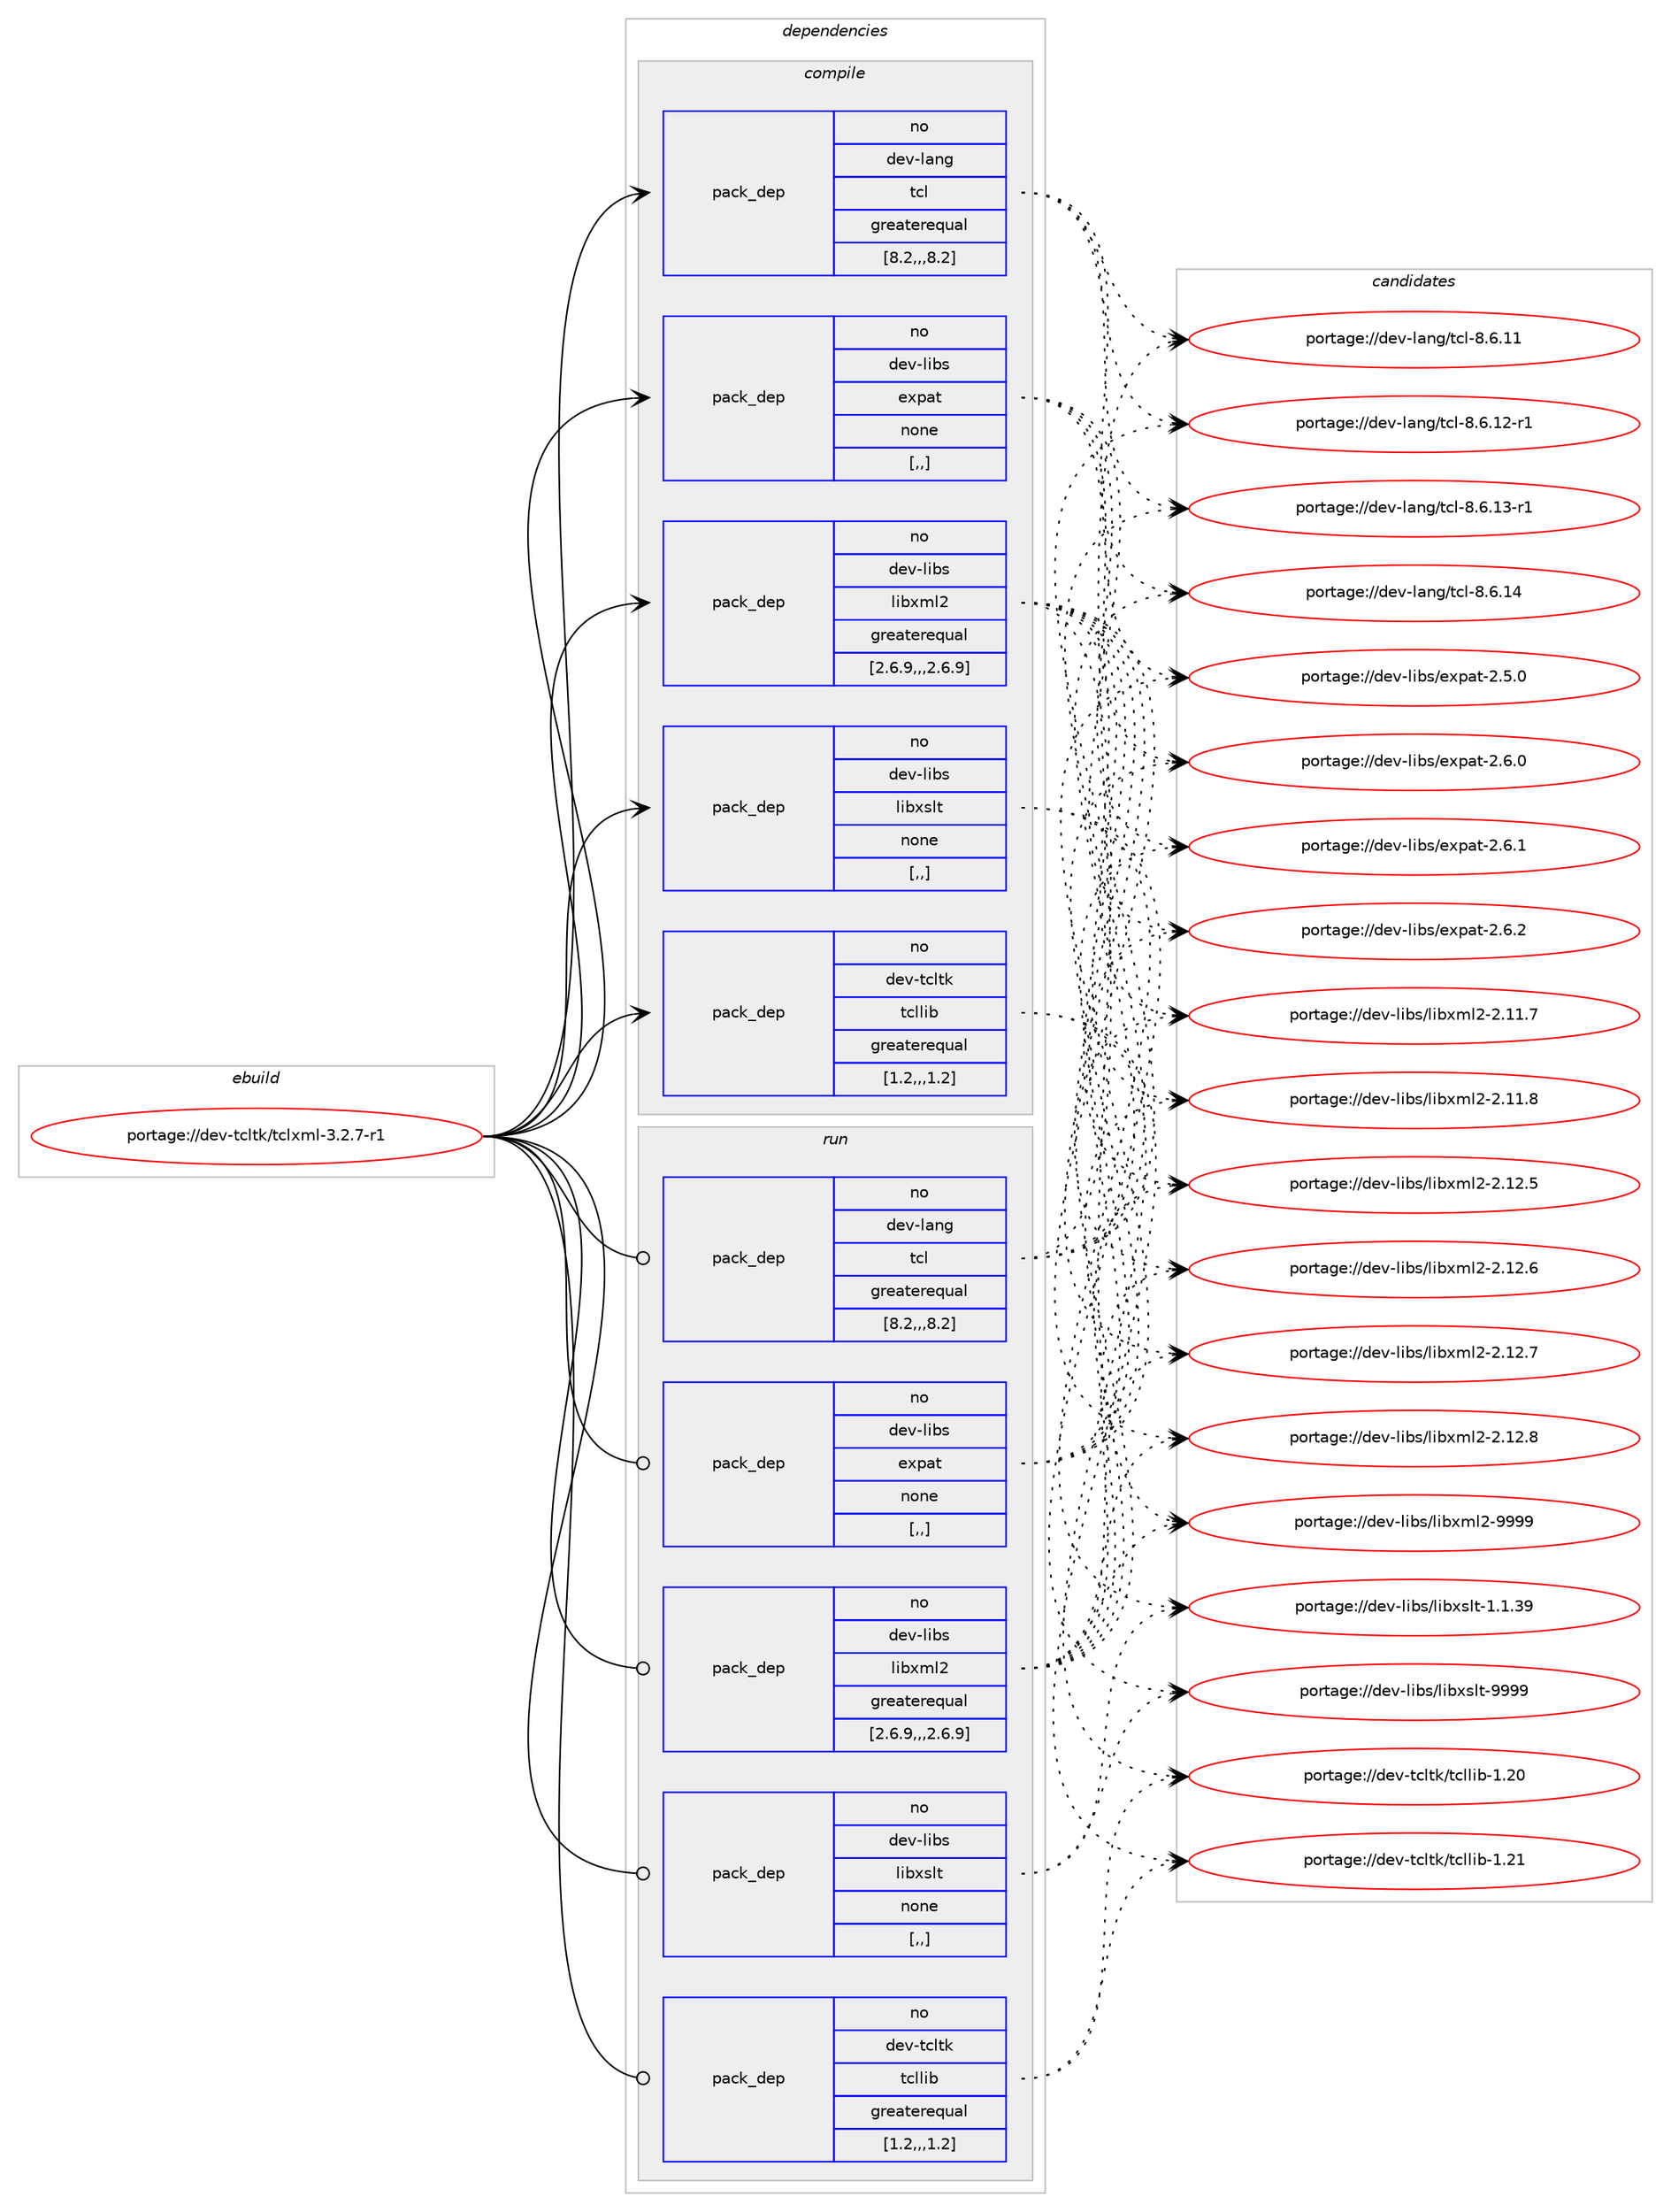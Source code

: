 digraph prolog {

# *************
# Graph options
# *************

newrank=true;
concentrate=true;
compound=true;
graph [rankdir=LR,fontname=Helvetica,fontsize=10,ranksep=1.5];#, ranksep=2.5, nodesep=0.2];
edge  [arrowhead=vee];
node  [fontname=Helvetica,fontsize=10];

# **********
# The ebuild
# **********

subgraph cluster_leftcol {
color=gray;
rank=same;
label=<<i>ebuild</i>>;
id [label="portage://dev-tcltk/tclxml-3.2.7-r1", color=red, width=4, href="../dev-tcltk/tclxml-3.2.7-r1.svg"];
}

# ****************
# The dependencies
# ****************

subgraph cluster_midcol {
color=gray;
label=<<i>dependencies</i>>;
subgraph cluster_compile {
fillcolor="#eeeeee";
style=filled;
label=<<i>compile</i>>;
subgraph pack145622 {
dependency204664 [label=<<TABLE BORDER="0" CELLBORDER="1" CELLSPACING="0" CELLPADDING="4" WIDTH="220"><TR><TD ROWSPAN="6" CELLPADDING="30">pack_dep</TD></TR><TR><TD WIDTH="110">no</TD></TR><TR><TD>dev-lang</TD></TR><TR><TD>tcl</TD></TR><TR><TD>greaterequal</TD></TR><TR><TD>[8.2,,,8.2]</TD></TR></TABLE>>, shape=none, color=blue];
}
id:e -> dependency204664:w [weight=20,style="solid",arrowhead="vee"];
subgraph pack145623 {
dependency204665 [label=<<TABLE BORDER="0" CELLBORDER="1" CELLSPACING="0" CELLPADDING="4" WIDTH="220"><TR><TD ROWSPAN="6" CELLPADDING="30">pack_dep</TD></TR><TR><TD WIDTH="110">no</TD></TR><TR><TD>dev-libs</TD></TR><TR><TD>expat</TD></TR><TR><TD>none</TD></TR><TR><TD>[,,]</TD></TR></TABLE>>, shape=none, color=blue];
}
id:e -> dependency204665:w [weight=20,style="solid",arrowhead="vee"];
subgraph pack145624 {
dependency204666 [label=<<TABLE BORDER="0" CELLBORDER="1" CELLSPACING="0" CELLPADDING="4" WIDTH="220"><TR><TD ROWSPAN="6" CELLPADDING="30">pack_dep</TD></TR><TR><TD WIDTH="110">no</TD></TR><TR><TD>dev-libs</TD></TR><TR><TD>libxml2</TD></TR><TR><TD>greaterequal</TD></TR><TR><TD>[2.6.9,,,2.6.9]</TD></TR></TABLE>>, shape=none, color=blue];
}
id:e -> dependency204666:w [weight=20,style="solid",arrowhead="vee"];
subgraph pack145625 {
dependency204667 [label=<<TABLE BORDER="0" CELLBORDER="1" CELLSPACING="0" CELLPADDING="4" WIDTH="220"><TR><TD ROWSPAN="6" CELLPADDING="30">pack_dep</TD></TR><TR><TD WIDTH="110">no</TD></TR><TR><TD>dev-libs</TD></TR><TR><TD>libxslt</TD></TR><TR><TD>none</TD></TR><TR><TD>[,,]</TD></TR></TABLE>>, shape=none, color=blue];
}
id:e -> dependency204667:w [weight=20,style="solid",arrowhead="vee"];
subgraph pack145626 {
dependency204668 [label=<<TABLE BORDER="0" CELLBORDER="1" CELLSPACING="0" CELLPADDING="4" WIDTH="220"><TR><TD ROWSPAN="6" CELLPADDING="30">pack_dep</TD></TR><TR><TD WIDTH="110">no</TD></TR><TR><TD>dev-tcltk</TD></TR><TR><TD>tcllib</TD></TR><TR><TD>greaterequal</TD></TR><TR><TD>[1.2,,,1.2]</TD></TR></TABLE>>, shape=none, color=blue];
}
id:e -> dependency204668:w [weight=20,style="solid",arrowhead="vee"];
}
subgraph cluster_compileandrun {
fillcolor="#eeeeee";
style=filled;
label=<<i>compile and run</i>>;
}
subgraph cluster_run {
fillcolor="#eeeeee";
style=filled;
label=<<i>run</i>>;
subgraph pack145627 {
dependency204669 [label=<<TABLE BORDER="0" CELLBORDER="1" CELLSPACING="0" CELLPADDING="4" WIDTH="220"><TR><TD ROWSPAN="6" CELLPADDING="30">pack_dep</TD></TR><TR><TD WIDTH="110">no</TD></TR><TR><TD>dev-lang</TD></TR><TR><TD>tcl</TD></TR><TR><TD>greaterequal</TD></TR><TR><TD>[8.2,,,8.2]</TD></TR></TABLE>>, shape=none, color=blue];
}
id:e -> dependency204669:w [weight=20,style="solid",arrowhead="odot"];
subgraph pack145628 {
dependency204670 [label=<<TABLE BORDER="0" CELLBORDER="1" CELLSPACING="0" CELLPADDING="4" WIDTH="220"><TR><TD ROWSPAN="6" CELLPADDING="30">pack_dep</TD></TR><TR><TD WIDTH="110">no</TD></TR><TR><TD>dev-libs</TD></TR><TR><TD>expat</TD></TR><TR><TD>none</TD></TR><TR><TD>[,,]</TD></TR></TABLE>>, shape=none, color=blue];
}
id:e -> dependency204670:w [weight=20,style="solid",arrowhead="odot"];
subgraph pack145629 {
dependency204671 [label=<<TABLE BORDER="0" CELLBORDER="1" CELLSPACING="0" CELLPADDING="4" WIDTH="220"><TR><TD ROWSPAN="6" CELLPADDING="30">pack_dep</TD></TR><TR><TD WIDTH="110">no</TD></TR><TR><TD>dev-libs</TD></TR><TR><TD>libxml2</TD></TR><TR><TD>greaterequal</TD></TR><TR><TD>[2.6.9,,,2.6.9]</TD></TR></TABLE>>, shape=none, color=blue];
}
id:e -> dependency204671:w [weight=20,style="solid",arrowhead="odot"];
subgraph pack145630 {
dependency204672 [label=<<TABLE BORDER="0" CELLBORDER="1" CELLSPACING="0" CELLPADDING="4" WIDTH="220"><TR><TD ROWSPAN="6" CELLPADDING="30">pack_dep</TD></TR><TR><TD WIDTH="110">no</TD></TR><TR><TD>dev-libs</TD></TR><TR><TD>libxslt</TD></TR><TR><TD>none</TD></TR><TR><TD>[,,]</TD></TR></TABLE>>, shape=none, color=blue];
}
id:e -> dependency204672:w [weight=20,style="solid",arrowhead="odot"];
subgraph pack145631 {
dependency204673 [label=<<TABLE BORDER="0" CELLBORDER="1" CELLSPACING="0" CELLPADDING="4" WIDTH="220"><TR><TD ROWSPAN="6" CELLPADDING="30">pack_dep</TD></TR><TR><TD WIDTH="110">no</TD></TR><TR><TD>dev-tcltk</TD></TR><TR><TD>tcllib</TD></TR><TR><TD>greaterequal</TD></TR><TR><TD>[1.2,,,1.2]</TD></TR></TABLE>>, shape=none, color=blue];
}
id:e -> dependency204673:w [weight=20,style="solid",arrowhead="odot"];
}
}

# **************
# The candidates
# **************

subgraph cluster_choices {
rank=same;
color=gray;
label=<<i>candidates</i>>;

subgraph choice145622 {
color=black;
nodesep=1;
choice1001011184510897110103471169910845564654464949 [label="portage://dev-lang/tcl-8.6.11", color=red, width=4,href="../dev-lang/tcl-8.6.11.svg"];
choice10010111845108971101034711699108455646544649504511449 [label="portage://dev-lang/tcl-8.6.12-r1", color=red, width=4,href="../dev-lang/tcl-8.6.12-r1.svg"];
choice10010111845108971101034711699108455646544649514511449 [label="portage://dev-lang/tcl-8.6.13-r1", color=red, width=4,href="../dev-lang/tcl-8.6.13-r1.svg"];
choice1001011184510897110103471169910845564654464952 [label="portage://dev-lang/tcl-8.6.14", color=red, width=4,href="../dev-lang/tcl-8.6.14.svg"];
dependency204664:e -> choice1001011184510897110103471169910845564654464949:w [style=dotted,weight="100"];
dependency204664:e -> choice10010111845108971101034711699108455646544649504511449:w [style=dotted,weight="100"];
dependency204664:e -> choice10010111845108971101034711699108455646544649514511449:w [style=dotted,weight="100"];
dependency204664:e -> choice1001011184510897110103471169910845564654464952:w [style=dotted,weight="100"];
}
subgraph choice145623 {
color=black;
nodesep=1;
choice10010111845108105981154710112011297116455046534648 [label="portage://dev-libs/expat-2.5.0", color=red, width=4,href="../dev-libs/expat-2.5.0.svg"];
choice10010111845108105981154710112011297116455046544648 [label="portage://dev-libs/expat-2.6.0", color=red, width=4,href="../dev-libs/expat-2.6.0.svg"];
choice10010111845108105981154710112011297116455046544649 [label="portage://dev-libs/expat-2.6.1", color=red, width=4,href="../dev-libs/expat-2.6.1.svg"];
choice10010111845108105981154710112011297116455046544650 [label="portage://dev-libs/expat-2.6.2", color=red, width=4,href="../dev-libs/expat-2.6.2.svg"];
dependency204665:e -> choice10010111845108105981154710112011297116455046534648:w [style=dotted,weight="100"];
dependency204665:e -> choice10010111845108105981154710112011297116455046544648:w [style=dotted,weight="100"];
dependency204665:e -> choice10010111845108105981154710112011297116455046544649:w [style=dotted,weight="100"];
dependency204665:e -> choice10010111845108105981154710112011297116455046544650:w [style=dotted,weight="100"];
}
subgraph choice145624 {
color=black;
nodesep=1;
choice100101118451081059811547108105981201091085045504649494655 [label="portage://dev-libs/libxml2-2.11.7", color=red, width=4,href="../dev-libs/libxml2-2.11.7.svg"];
choice100101118451081059811547108105981201091085045504649494656 [label="portage://dev-libs/libxml2-2.11.8", color=red, width=4,href="../dev-libs/libxml2-2.11.8.svg"];
choice100101118451081059811547108105981201091085045504649504653 [label="portage://dev-libs/libxml2-2.12.5", color=red, width=4,href="../dev-libs/libxml2-2.12.5.svg"];
choice100101118451081059811547108105981201091085045504649504654 [label="portage://dev-libs/libxml2-2.12.6", color=red, width=4,href="../dev-libs/libxml2-2.12.6.svg"];
choice100101118451081059811547108105981201091085045504649504655 [label="portage://dev-libs/libxml2-2.12.7", color=red, width=4,href="../dev-libs/libxml2-2.12.7.svg"];
choice100101118451081059811547108105981201091085045504649504656 [label="portage://dev-libs/libxml2-2.12.8", color=red, width=4,href="../dev-libs/libxml2-2.12.8.svg"];
choice10010111845108105981154710810598120109108504557575757 [label="portage://dev-libs/libxml2-9999", color=red, width=4,href="../dev-libs/libxml2-9999.svg"];
dependency204666:e -> choice100101118451081059811547108105981201091085045504649494655:w [style=dotted,weight="100"];
dependency204666:e -> choice100101118451081059811547108105981201091085045504649494656:w [style=dotted,weight="100"];
dependency204666:e -> choice100101118451081059811547108105981201091085045504649504653:w [style=dotted,weight="100"];
dependency204666:e -> choice100101118451081059811547108105981201091085045504649504654:w [style=dotted,weight="100"];
dependency204666:e -> choice100101118451081059811547108105981201091085045504649504655:w [style=dotted,weight="100"];
dependency204666:e -> choice100101118451081059811547108105981201091085045504649504656:w [style=dotted,weight="100"];
dependency204666:e -> choice10010111845108105981154710810598120109108504557575757:w [style=dotted,weight="100"];
}
subgraph choice145625 {
color=black;
nodesep=1;
choice1001011184510810598115471081059812011510811645494649465157 [label="portage://dev-libs/libxslt-1.1.39", color=red, width=4,href="../dev-libs/libxslt-1.1.39.svg"];
choice100101118451081059811547108105981201151081164557575757 [label="portage://dev-libs/libxslt-9999", color=red, width=4,href="../dev-libs/libxslt-9999.svg"];
dependency204667:e -> choice1001011184510810598115471081059812011510811645494649465157:w [style=dotted,weight="100"];
dependency204667:e -> choice100101118451081059811547108105981201151081164557575757:w [style=dotted,weight="100"];
}
subgraph choice145626 {
color=black;
nodesep=1;
choice10010111845116991081161074711699108108105984549465048 [label="portage://dev-tcltk/tcllib-1.20", color=red, width=4,href="../dev-tcltk/tcllib-1.20.svg"];
choice10010111845116991081161074711699108108105984549465049 [label="portage://dev-tcltk/tcllib-1.21", color=red, width=4,href="../dev-tcltk/tcllib-1.21.svg"];
dependency204668:e -> choice10010111845116991081161074711699108108105984549465048:w [style=dotted,weight="100"];
dependency204668:e -> choice10010111845116991081161074711699108108105984549465049:w [style=dotted,weight="100"];
}
subgraph choice145627 {
color=black;
nodesep=1;
choice1001011184510897110103471169910845564654464949 [label="portage://dev-lang/tcl-8.6.11", color=red, width=4,href="../dev-lang/tcl-8.6.11.svg"];
choice10010111845108971101034711699108455646544649504511449 [label="portage://dev-lang/tcl-8.6.12-r1", color=red, width=4,href="../dev-lang/tcl-8.6.12-r1.svg"];
choice10010111845108971101034711699108455646544649514511449 [label="portage://dev-lang/tcl-8.6.13-r1", color=red, width=4,href="../dev-lang/tcl-8.6.13-r1.svg"];
choice1001011184510897110103471169910845564654464952 [label="portage://dev-lang/tcl-8.6.14", color=red, width=4,href="../dev-lang/tcl-8.6.14.svg"];
dependency204669:e -> choice1001011184510897110103471169910845564654464949:w [style=dotted,weight="100"];
dependency204669:e -> choice10010111845108971101034711699108455646544649504511449:w [style=dotted,weight="100"];
dependency204669:e -> choice10010111845108971101034711699108455646544649514511449:w [style=dotted,weight="100"];
dependency204669:e -> choice1001011184510897110103471169910845564654464952:w [style=dotted,weight="100"];
}
subgraph choice145628 {
color=black;
nodesep=1;
choice10010111845108105981154710112011297116455046534648 [label="portage://dev-libs/expat-2.5.0", color=red, width=4,href="../dev-libs/expat-2.5.0.svg"];
choice10010111845108105981154710112011297116455046544648 [label="portage://dev-libs/expat-2.6.0", color=red, width=4,href="../dev-libs/expat-2.6.0.svg"];
choice10010111845108105981154710112011297116455046544649 [label="portage://dev-libs/expat-2.6.1", color=red, width=4,href="../dev-libs/expat-2.6.1.svg"];
choice10010111845108105981154710112011297116455046544650 [label="portage://dev-libs/expat-2.6.2", color=red, width=4,href="../dev-libs/expat-2.6.2.svg"];
dependency204670:e -> choice10010111845108105981154710112011297116455046534648:w [style=dotted,weight="100"];
dependency204670:e -> choice10010111845108105981154710112011297116455046544648:w [style=dotted,weight="100"];
dependency204670:e -> choice10010111845108105981154710112011297116455046544649:w [style=dotted,weight="100"];
dependency204670:e -> choice10010111845108105981154710112011297116455046544650:w [style=dotted,weight="100"];
}
subgraph choice145629 {
color=black;
nodesep=1;
choice100101118451081059811547108105981201091085045504649494655 [label="portage://dev-libs/libxml2-2.11.7", color=red, width=4,href="../dev-libs/libxml2-2.11.7.svg"];
choice100101118451081059811547108105981201091085045504649494656 [label="portage://dev-libs/libxml2-2.11.8", color=red, width=4,href="../dev-libs/libxml2-2.11.8.svg"];
choice100101118451081059811547108105981201091085045504649504653 [label="portage://dev-libs/libxml2-2.12.5", color=red, width=4,href="../dev-libs/libxml2-2.12.5.svg"];
choice100101118451081059811547108105981201091085045504649504654 [label="portage://dev-libs/libxml2-2.12.6", color=red, width=4,href="../dev-libs/libxml2-2.12.6.svg"];
choice100101118451081059811547108105981201091085045504649504655 [label="portage://dev-libs/libxml2-2.12.7", color=red, width=4,href="../dev-libs/libxml2-2.12.7.svg"];
choice100101118451081059811547108105981201091085045504649504656 [label="portage://dev-libs/libxml2-2.12.8", color=red, width=4,href="../dev-libs/libxml2-2.12.8.svg"];
choice10010111845108105981154710810598120109108504557575757 [label="portage://dev-libs/libxml2-9999", color=red, width=4,href="../dev-libs/libxml2-9999.svg"];
dependency204671:e -> choice100101118451081059811547108105981201091085045504649494655:w [style=dotted,weight="100"];
dependency204671:e -> choice100101118451081059811547108105981201091085045504649494656:w [style=dotted,weight="100"];
dependency204671:e -> choice100101118451081059811547108105981201091085045504649504653:w [style=dotted,weight="100"];
dependency204671:e -> choice100101118451081059811547108105981201091085045504649504654:w [style=dotted,weight="100"];
dependency204671:e -> choice100101118451081059811547108105981201091085045504649504655:w [style=dotted,weight="100"];
dependency204671:e -> choice100101118451081059811547108105981201091085045504649504656:w [style=dotted,weight="100"];
dependency204671:e -> choice10010111845108105981154710810598120109108504557575757:w [style=dotted,weight="100"];
}
subgraph choice145630 {
color=black;
nodesep=1;
choice1001011184510810598115471081059812011510811645494649465157 [label="portage://dev-libs/libxslt-1.1.39", color=red, width=4,href="../dev-libs/libxslt-1.1.39.svg"];
choice100101118451081059811547108105981201151081164557575757 [label="portage://dev-libs/libxslt-9999", color=red, width=4,href="../dev-libs/libxslt-9999.svg"];
dependency204672:e -> choice1001011184510810598115471081059812011510811645494649465157:w [style=dotted,weight="100"];
dependency204672:e -> choice100101118451081059811547108105981201151081164557575757:w [style=dotted,weight="100"];
}
subgraph choice145631 {
color=black;
nodesep=1;
choice10010111845116991081161074711699108108105984549465048 [label="portage://dev-tcltk/tcllib-1.20", color=red, width=4,href="../dev-tcltk/tcllib-1.20.svg"];
choice10010111845116991081161074711699108108105984549465049 [label="portage://dev-tcltk/tcllib-1.21", color=red, width=4,href="../dev-tcltk/tcllib-1.21.svg"];
dependency204673:e -> choice10010111845116991081161074711699108108105984549465048:w [style=dotted,weight="100"];
dependency204673:e -> choice10010111845116991081161074711699108108105984549465049:w [style=dotted,weight="100"];
}
}

}
